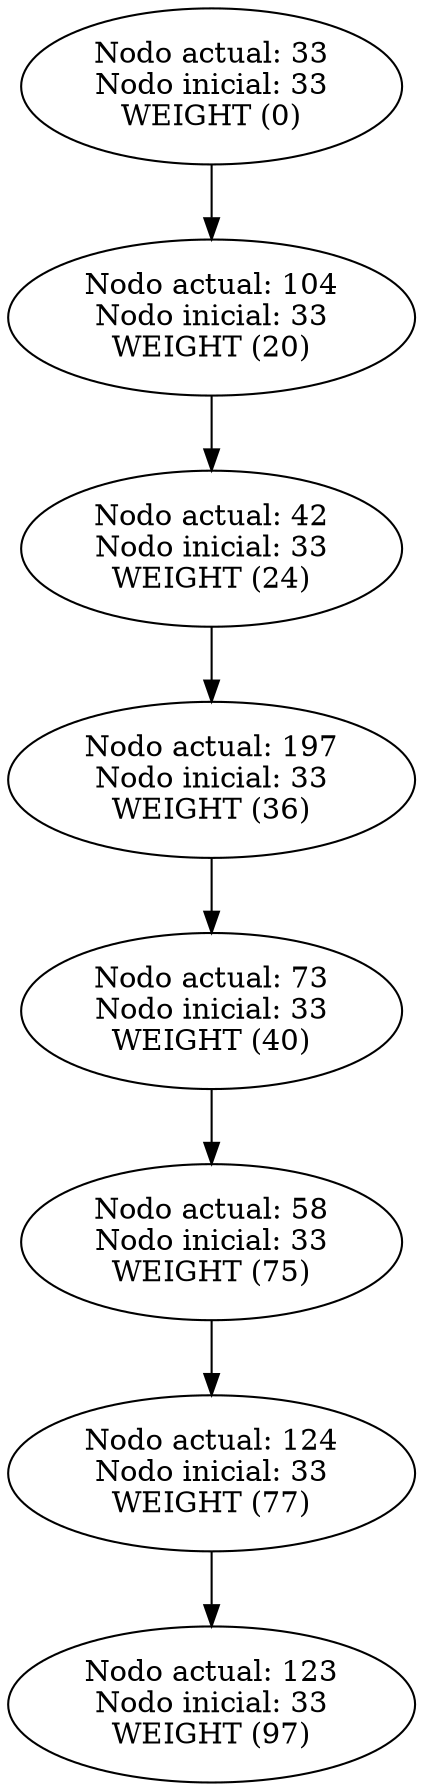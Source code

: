 digraph {
	123 [label="Nodo actual: 123
Nodo inicial: 33
WEIGHT (97)"]
	124 [label="Nodo actual: 124
Nodo inicial: 33
WEIGHT (77)"]
	58 [label="Nodo actual: 58
Nodo inicial: 33
WEIGHT (75)"]
	73 [label="Nodo actual: 73
Nodo inicial: 33
WEIGHT (40)"]
	197 [label="Nodo actual: 197
Nodo inicial: 33
WEIGHT (36)"]
	42 [label="Nodo actual: 42
Nodo inicial: 33
WEIGHT (24)"]
	104 [label="Nodo actual: 104
Nodo inicial: 33
WEIGHT (20)"]
	33 [label="Nodo actual: 33
Nodo inicial: 33
WEIGHT (0)"]
	124 -> 123
	58 -> 124
	73 -> 58
	197 -> 73
	42 -> 197
	104 -> 42
	33 -> 104
}